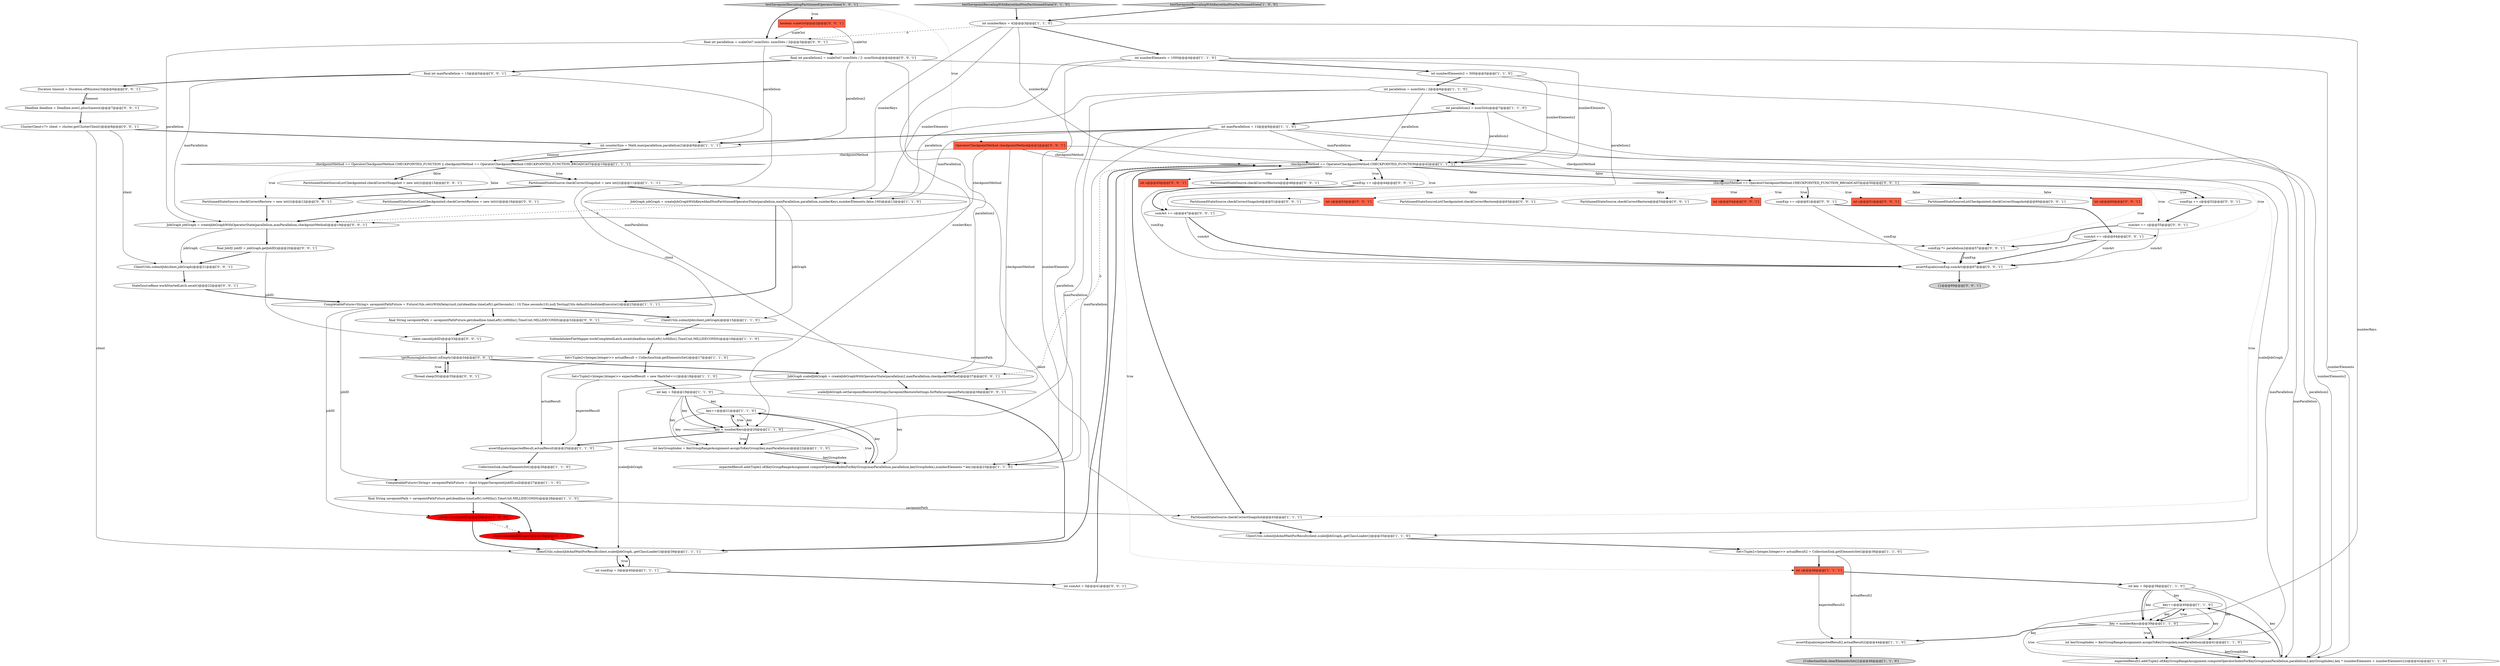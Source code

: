 digraph {
26 [style = filled, label = "key++@@@40@@@['1', '1', '0']", fillcolor = white, shape = ellipse image = "AAA0AAABBB1BBB"];
31 [style = filled, label = "Set<Tuple2<Integer,Integer>> actualResult2 = CollectionSink.getElementsSet()@@@36@@@['1', '1', '0']", fillcolor = white, shape = ellipse image = "AAA0AAABBB1BBB"];
19 [style = filled, label = "final String savepointPath = savepointPathFuture.get(deadline.timeLeft().toMillis(),TimeUnit.MILLISECONDS)@@@28@@@['1', '1', '0']", fillcolor = white, shape = ellipse image = "AAA0AAABBB1BBB"];
4 [style = filled, label = "SubtaskIndexFlatMapper.workCompletedLatch.await(deadline.timeLeft().toMillis(),TimeUnit.MILLISECONDS)@@@16@@@['1', '1', '0']", fillcolor = white, shape = ellipse image = "AAA0AAABBB1BBB"];
36 [style = filled, label = "Set<Tuple2<Integer,Integer>> actualResult = CollectionSink.getElementsSet()@@@17@@@['1', '1', '0']", fillcolor = white, shape = ellipse image = "AAA0AAABBB1BBB"];
20 [style = filled, label = "int counterSize = Math.max(parallelism,parallelism2)@@@9@@@['1', '1', '1']", fillcolor = white, shape = ellipse image = "AAA0AAABBB1BBB"];
30 [style = filled, label = "key++@@@21@@@['1', '1', '0']", fillcolor = white, shape = ellipse image = "AAA0AAABBB1BBB"];
66 [style = filled, label = "int c@@@43@@@['0', '0', '1']", fillcolor = tomato, shape = box image = "AAA0AAABBB3BBB"];
61 [style = filled, label = "PartitionedStateSourceListCheckpointed.checkCorrectRestore = new int((((@@@16@@@['0', '0', '1']", fillcolor = white, shape = ellipse image = "AAA0AAABBB3BBB"];
8 [style = filled, label = "expectedResult2.add(Tuple2.of(KeyGroupRangeAssignment.computeOperatorIndexForKeyGroup(maxParallelism,parallelism2,keyGroupIndex),key * (numberElements + numberElements2)))@@@42@@@['1', '1', '0']", fillcolor = white, shape = ellipse image = "AAA0AAABBB1BBB"];
75 [style = filled, label = "PartitionedStateSource.checkCorrectSnapshot@@@51@@@['0', '0', '1']", fillcolor = white, shape = ellipse image = "AAA0AAABBB3BBB"];
56 [style = filled, label = "PartitionedStateSource.checkCorrectRestore = new int((((@@@12@@@['0', '0', '1']", fillcolor = white, shape = ellipse image = "AAA0AAABBB3BBB"];
76 [style = filled, label = "Duration timeout = Duration.ofMinutes(3)@@@6@@@['0', '0', '1']", fillcolor = white, shape = ellipse image = "AAA0AAABBB3BBB"];
12 [style = filled, label = "checkpointMethod == OperatorCheckpointMethod.CHECKPOINTED_FUNCTION || checkpointMethod == OperatorCheckpointMethod.CHECKPOINTED_FUNCTION_BROADCAST@@@10@@@['1', '1', '1']", fillcolor = white, shape = diamond image = "AAA0AAABBB1BBB"];
52 [style = filled, label = "JobGraph scaledJobGraph = createJobGraphWithOperatorState(parallelism2,maxParallelism,checkpointMethod)@@@37@@@['0', '0', '1']", fillcolor = white, shape = ellipse image = "AAA0AAABBB3BBB"];
49 [style = filled, label = "final int maxParallelism = 13@@@5@@@['0', '0', '1']", fillcolor = white, shape = ellipse image = "AAA0AAABBB3BBB"];
54 [style = filled, label = "ClusterClient<?> client = cluster.getClusterClient()@@@8@@@['0', '0', '1']", fillcolor = white, shape = ellipse image = "AAA0AAABBB3BBB"];
28 [style = filled, label = "int numberElements2 = 500@@@5@@@['1', '1', '0']", fillcolor = white, shape = ellipse image = "AAA0AAABBB1BBB"];
53 [style = filled, label = "int sumAct = 0@@@41@@@['0', '0', '1']", fillcolor = white, shape = ellipse image = "AAA0AAABBB3BBB"];
27 [style = filled, label = "int key = 0@@@38@@@['1', '1', '0']", fillcolor = white, shape = ellipse image = "AAA0AAABBB1BBB"];
5 [style = filled, label = "int keyGroupIndex = KeyGroupRangeAssignment.assignToKeyGroup(key,maxParallelism)@@@41@@@['1', '1', '0']", fillcolor = white, shape = ellipse image = "AAA0AAABBB1BBB"];
41 [style = filled, label = "testSavepointRescalingWithKeyedAndNonPartitionedState['0', '1', '0']", fillcolor = lightgray, shape = diamond image = "AAA0AAABBB2BBB"];
46 [style = filled, label = "sumAct += c@@@55@@@['0', '0', '1']", fillcolor = white, shape = ellipse image = "AAA0AAABBB3BBB"];
68 [style = filled, label = "Deadline deadline = Deadline.now().plus(timeout)@@@7@@@['0', '0', '1']", fillcolor = white, shape = ellipse image = "AAA0AAABBB3BBB"];
59 [style = filled, label = "Thread.sleep(50)@@@35@@@['0', '0', '1']", fillcolor = white, shape = ellipse image = "AAA0AAABBB3BBB"];
71 [style = filled, label = "assertEquals(sumExp,sumAct)@@@67@@@['0', '0', '1']", fillcolor = white, shape = ellipse image = "AAA0AAABBB3BBB"];
42 [style = filled, label = "sumExp *= parallelism2@@@57@@@['0', '0', '1']", fillcolor = white, shape = ellipse image = "AAA0AAABBB3BBB"];
6 [style = filled, label = "int sumExp = 0@@@40@@@['1', '1', '1']", fillcolor = white, shape = ellipse image = "AAA0AAABBB1BBB"];
39 [style = filled, label = "CompletableFuture<String> savepointPathFuture = client.triggerSavepoint(jobID,null)@@@27@@@['1', '1', '0']", fillcolor = white, shape = ellipse image = "AAA0AAABBB1BBB"];
14 [style = filled, label = "{CollectionSink.clearElementsSet()}@@@46@@@['1', '1', '0']", fillcolor = lightgray, shape = ellipse image = "AAA0AAABBB1BBB"];
23 [style = filled, label = "int parallelism = numSlots / 2@@@6@@@['1', '1', '0']", fillcolor = white, shape = ellipse image = "AAA0AAABBB1BBB"];
33 [style = filled, label = "ClientUtils.submitJob(client,jobGraph)@@@15@@@['1', '1', '0']", fillcolor = white, shape = ellipse image = "AAA0AAABBB1BBB"];
80 [style = filled, label = "testSavepointRescalingPartitionedOperatorState['0', '0', '1']", fillcolor = lightgray, shape = diamond image = "AAA0AAABBB3BBB"];
16 [style = filled, label = "ClientUtils.submitJobAndWaitForResult(client,scaledJobGraph,.getClassLoader())@@@39@@@['1', '1', '1']", fillcolor = white, shape = ellipse image = "AAA0AAABBB1BBB"];
25 [style = filled, label = "int c@@@46@@@['1', '1', '1']", fillcolor = tomato, shape = box image = "AAA0AAABBB1BBB"];
74 [style = filled, label = "int c@@@63@@@['0', '0', '1']", fillcolor = tomato, shape = box image = "AAA0AAABBB3BBB"];
3 [style = filled, label = "int parallelism2 = numSlots@@@7@@@['1', '1', '0']", fillcolor = white, shape = ellipse image = "AAA0AAABBB1BBB"];
34 [style = filled, label = "ClientUtils.submitJobAndWaitForResult(client,scaledJobGraph,.getClassLoader())@@@35@@@['1', '1', '0']", fillcolor = white, shape = ellipse image = "AAA0AAABBB1BBB"];
55 [style = filled, label = "scaledJobGraph.setSavepointRestoreSettings(SavepointRestoreSettings.forPath(savepointPath))@@@38@@@['0', '0', '1']", fillcolor = white, shape = ellipse image = "AAA0AAABBB3BBB"];
32 [style = filled, label = "testSavepointRescalingWithKeyedAndNonPartitionedState['1', '0', '0']", fillcolor = lightgray, shape = diamond image = "AAA0AAABBB1BBB"];
82 [style = filled, label = "ClientUtils.submitJob(client,jobGraph)@@@21@@@['0', '0', '1']", fillcolor = white, shape = ellipse image = "AAA0AAABBB3BBB"];
44 [style = filled, label = "!getRunningJobs(client).isEmpty()@@@34@@@['0', '0', '1']", fillcolor = white, shape = diamond image = "AAA0AAABBB3BBB"];
64 [style = filled, label = "sumAct += c@@@47@@@['0', '0', '1']", fillcolor = white, shape = ellipse image = "AAA0AAABBB3BBB"];
65 [style = filled, label = "PartitionedStateSourceListCheckpointed.checkCorrectSnapshot = new int((((@@@15@@@['0', '0', '1']", fillcolor = white, shape = ellipse image = "AAA0AAABBB3BBB"];
58 [style = filled, label = "PartitionedStateSourceListCheckpointed.checkCorrectRestore@@@63@@@['0', '0', '1']", fillcolor = white, shape = ellipse image = "AAA0AAABBB3BBB"];
9 [style = filled, label = "checkpointMethod == OperatorCheckpointMethod.CHECKPOINTED_FUNCTION@@@42@@@['1', '1', '1']", fillcolor = white, shape = diamond image = "AAA0AAABBB1BBB"];
84 [style = filled, label = "PartitionedStateSource.checkCorrectRestore@@@54@@@['0', '0', '1']", fillcolor = white, shape = ellipse image = "AAA0AAABBB3BBB"];
81 [style = filled, label = "sumExp += c@@@61@@@['0', '0', '1']", fillcolor = white, shape = ellipse image = "AAA0AAABBB3BBB"];
21 [style = filled, label = "CompletableFuture<String> savepointPathFuture = FutureUtils.retryWithDelay(null,(int)deadline.timeLeft().getSeconds() / 10,Time.seconds(10),null,TestingUtils.defaultScheduledExecutor())@@@23@@@['1', '1', '1']", fillcolor = white, shape = ellipse image = "AAA0AAABBB1BBB"];
15 [style = filled, label = "JobGraph jobGraph = createJobGraphWithKeyedAndNonPartitionedOperatorState(parallelism,maxParallelism,parallelism,numberKeys,numberElements,false,100)@@@13@@@['1', '1', '0']", fillcolor = white, shape = ellipse image = "AAA0AAABBB1BBB"];
72 [style = filled, label = "final int parallelism = scaleOut? numSlots: numSlots / 2@@@3@@@['0', '0', '1']", fillcolor = white, shape = ellipse image = "AAA0AAABBB3BBB"];
1 [style = filled, label = "assertEquals(expectedResult2,actualResult2)@@@44@@@['1', '1', '0']", fillcolor = white, shape = ellipse image = "AAA0AAABBB1BBB"];
57 [style = filled, label = "client.cancel(jobID)@@@33@@@['0', '0', '1']", fillcolor = white, shape = ellipse image = "AAA0AAABBB3BBB"];
37 [style = filled, label = "key < numberKeys@@@20@@@['1', '1', '0']", fillcolor = white, shape = diamond image = "AAA0AAABBB1BBB"];
77 [style = filled, label = "JobGraph jobGraph = createJobGraphWithOperatorState(parallelism,maxParallelism,checkpointMethod)@@@19@@@['0', '0', '1']", fillcolor = white, shape = ellipse image = "AAA0AAABBB3BBB"];
60 [style = filled, label = "int c@@@54@@@['0', '0', '1']", fillcolor = tomato, shape = box image = "AAA0AAABBB3BBB"];
18 [style = filled, label = "key < numberKeys@@@39@@@['1', '1', '0']", fillcolor = white, shape = diamond image = "AAA0AAABBB1BBB"];
2 [style = filled, label = "int key = 0@@@19@@@['1', '1', '0']", fillcolor = white, shape = ellipse image = "AAA0AAABBB1BBB"];
22 [style = filled, label = "assertEquals(expectedResult,actualResult)@@@25@@@['1', '1', '0']", fillcolor = white, shape = ellipse image = "AAA0AAABBB1BBB"];
13 [style = filled, label = "int numberElements = 1000@@@4@@@['1', '1', '0']", fillcolor = white, shape = ellipse image = "AAA0AAABBB1BBB"];
51 [style = filled, label = "PartitionedStateSource.checkCorrectRestore@@@46@@@['0', '0', '1']", fillcolor = white, shape = ellipse image = "AAA0AAABBB3BBB"];
50 [style = filled, label = "final int parallelism2 = scaleOut? numSlots / 2: numSlots@@@4@@@['0', '0', '1']", fillcolor = white, shape = ellipse image = "AAA0AAABBB3BBB"];
47 [style = filled, label = "sumExp += c@@@52@@@['0', '0', '1']", fillcolor = white, shape = ellipse image = "AAA0AAABBB3BBB"];
17 [style = filled, label = "PartitionedStateSource.checkCorrectSnapshot@@@43@@@['1', '1', '1']", fillcolor = white, shape = ellipse image = "AAA0AAABBB1BBB"];
10 [style = filled, label = "client.cancel(jobID)@@@29@@@['1', '0', '0']", fillcolor = red, shape = ellipse image = "AAA1AAABBB1BBB"];
73 [style = filled, label = "final JobID jobID = jobGraph.getJobID()@@@20@@@['0', '0', '1']", fillcolor = white, shape = ellipse image = "AAA0AAABBB3BBB"];
11 [style = filled, label = "PartitionedStateSource.checkCorrectSnapshot = new int((((@@@11@@@['1', '1', '1']", fillcolor = white, shape = ellipse image = "AAA0AAABBB1BBB"];
63 [style = filled, label = "final String savepointPath = savepointPathFuture.get(deadline.timeLeft().toMillis(),TimeUnit.MILLISECONDS)@@@32@@@['0', '0', '1']", fillcolor = white, shape = ellipse image = "AAA0AAABBB3BBB"];
35 [style = filled, label = "int numberKeys = 42@@@3@@@['1', '1', '0']", fillcolor = white, shape = ellipse image = "AAA0AAABBB1BBB"];
78 [style = filled, label = "sumExp += c@@@44@@@['0', '0', '1']", fillcolor = white, shape = ellipse image = "AAA0AAABBB3BBB"];
48 [style = filled, label = "{}@@@69@@@['0', '0', '1']", fillcolor = lightgray, shape = ellipse image = "AAA0AAABBB3BBB"];
0 [style = filled, label = "int maxParallelism = 13@@@8@@@['1', '1', '0']", fillcolor = white, shape = ellipse image = "AAA0AAABBB1BBB"];
40 [style = filled, label = "client.cancel(jobID).get()@@@29@@@['0', '1', '0']", fillcolor = red, shape = ellipse image = "AAA1AAABBB2BBB"];
38 [style = filled, label = "CollectionSink.clearElementsSet()@@@26@@@['1', '1', '0']", fillcolor = white, shape = ellipse image = "AAA0AAABBB1BBB"];
29 [style = filled, label = "Set<Tuple2<Integer,Integer>> expectedResult = new HashSet<>()@@@18@@@['1', '1', '0']", fillcolor = white, shape = ellipse image = "AAA0AAABBB1BBB"];
45 [style = filled, label = "int c@@@51@@@['0', '0', '1']", fillcolor = tomato, shape = box image = "AAA0AAABBB3BBB"];
69 [style = filled, label = "StateSourceBase.workStartedLatch.await()@@@22@@@['0', '0', '1']", fillcolor = white, shape = ellipse image = "AAA0AAABBB3BBB"];
7 [style = filled, label = "int keyGroupIndex = KeyGroupRangeAssignment.assignToKeyGroup(key,maxParallelism)@@@22@@@['1', '1', '0']", fillcolor = white, shape = ellipse image = "AAA0AAABBB1BBB"];
62 [style = filled, label = "OperatorCheckpointMethod checkpointMethod@@@2@@@['0', '0', '1']", fillcolor = tomato, shape = box image = "AAA0AAABBB3BBB"];
67 [style = filled, label = "boolean scaleOut@@@2@@@['0', '0', '1']", fillcolor = tomato, shape = box image = "AAA0AAABBB3BBB"];
79 [style = filled, label = "sumAct += c@@@64@@@['0', '0', '1']", fillcolor = white, shape = ellipse image = "AAA0AAABBB3BBB"];
43 [style = filled, label = "PartitionedStateSourceListCheckpointed.checkCorrectSnapshot@@@60@@@['0', '0', '1']", fillcolor = white, shape = ellipse image = "AAA0AAABBB3BBB"];
70 [style = filled, label = "checkpointMethod == OperatorCheckpointMethod.CHECKPOINTED_FUNCTION_BROADCAST@@@50@@@['0', '0', '1']", fillcolor = white, shape = diamond image = "AAA0AAABBB3BBB"];
83 [style = filled, label = "int c@@@60@@@['0', '0', '1']", fillcolor = tomato, shape = box image = "AAA0AAABBB3BBB"];
24 [style = filled, label = "expectedResult.add(Tuple2.of(KeyGroupRangeAssignment.computeOperatorIndexForKeyGroup(maxParallelism,parallelism,keyGroupIndex),numberElements * key))@@@23@@@['1', '1', '0']", fillcolor = white, shape = ellipse image = "AAA0AAABBB1BBB"];
32->35 [style = bold, label=""];
73->82 [style = bold, label=""];
39->19 [style = bold, label=""];
42->71 [style = bold, label=""];
27->26 [style = solid, label="key"];
69->21 [style = bold, label=""];
26->18 [style = solid, label="key"];
9->64 [style = dotted, label="true"];
12->65 [style = dotted, label="false"];
76->68 [style = bold, label=""];
15->21 [style = bold, label=""];
36->29 [style = bold, label=""];
62->70 [style = solid, label="checkpointMethod"];
70->75 [style = dotted, label="true"];
9->52 [style = dashed, label="0"];
70->58 [style = dotted, label="false"];
12->56 [style = dotted, label="true"];
27->5 [style = solid, label="key"];
52->55 [style = bold, label=""];
71->48 [style = bold, label=""];
2->37 [style = solid, label="key"];
35->9 [style = solid, label="numberKeys"];
23->24 [style = solid, label="parallelism"];
38->39 [style = bold, label=""];
77->82 [style = solid, label="jobGraph"];
35->18 [style = solid, label="numberKeys"];
24->30 [style = bold, label=""];
9->70 [style = bold, label=""];
20->12 [style = solid, label="timeout"];
35->72 [style = dashed, label="0"];
35->37 [style = solid, label="numberKeys"];
29->2 [style = bold, label=""];
40->16 [style = bold, label=""];
70->74 [style = dotted, label="false"];
80->62 [style = dotted, label="true"];
9->78 [style = bold, label=""];
81->79 [style = bold, label=""];
2->30 [style = solid, label="key"];
4->36 [style = bold, label=""];
70->45 [style = dotted, label="true"];
27->18 [style = solid, label="key"];
0->7 [style = solid, label="maxParallelism"];
67->72 [style = solid, label="scaleOut"];
42->71 [style = solid, label="sumExp"];
16->9 [style = bold, label=""];
73->57 [style = solid, label="jobID"];
46->42 [style = bold, label=""];
5->8 [style = solid, label="keyGroupIndex"];
64->71 [style = bold, label=""];
70->46 [style = dotted, label="true"];
13->8 [style = solid, label="numberElements"];
11->56 [style = bold, label=""];
37->7 [style = dotted, label="true"];
49->52 [style = solid, label="maxParallelism"];
54->16 [style = solid, label="client"];
16->6 [style = bold, label=""];
78->71 [style = solid, label="sumExp"];
12->11 [style = bold, label=""];
9->17 [style = bold, label=""];
34->31 [style = bold, label=""];
23->3 [style = bold, label=""];
0->24 [style = solid, label="maxParallelism"];
18->8 [style = dotted, label="true"];
50->49 [style = bold, label=""];
72->50 [style = bold, label=""];
3->0 [style = bold, label=""];
21->39 [style = solid, label="jobID"];
50->20 [style = solid, label="parallelism2"];
12->11 [style = dotted, label="true"];
54->82 [style = solid, label="client"];
28->8 [style = solid, label="numberElements2"];
25->27 [style = bold, label=""];
22->38 [style = bold, label=""];
6->53 [style = bold, label=""];
7->24 [style = bold, label=""];
17->34 [style = bold, label=""];
3->9 [style = solid, label="parallelism2"];
72->20 [style = solid, label="parallelism"];
12->65 [style = bold, label=""];
70->81 [style = bold, label=""];
30->37 [style = solid, label="key"];
80->67 [style = dotted, label="true"];
18->1 [style = bold, label=""];
62->77 [style = solid, label="checkpointMethod"];
18->26 [style = dotted, label="true"];
35->15 [style = solid, label="numberKeys"];
0->15 [style = solid, label="maxParallelism"];
0->20 [style = bold, label=""];
27->8 [style = solid, label="key"];
18->5 [style = dotted, label="true"];
65->61 [style = bold, label=""];
59->44 [style = bold, label=""];
11->34 [style = solid, label="client"];
70->60 [style = dotted, label="true"];
23->9 [style = solid, label="parallelism"];
70->42 [style = dotted, label="true"];
67->50 [style = solid, label="scaleOut"];
27->18 [style = bold, label=""];
62->12 [style = solid, label="checkpointMethod"];
26->8 [style = solid, label="key"];
31->25 [style = bold, label=""];
50->52 [style = solid, label="parallelism2"];
13->15 [style = solid, label="numberElements"];
80->72 [style = bold, label=""];
77->73 [style = bold, label=""];
33->4 [style = bold, label=""];
3->8 [style = solid, label="parallelism2"];
63->57 [style = bold, label=""];
26->18 [style = bold, label=""];
78->64 [style = bold, label=""];
70->43 [style = dotted, label="false"];
19->10 [style = bold, label=""];
0->8 [style = solid, label="maxParallelism"];
21->10 [style = solid, label="jobID"];
64->71 [style = solid, label="sumAct"];
2->24 [style = solid, label="key"];
56->77 [style = bold, label=""];
26->5 [style = solid, label="key"];
37->7 [style = bold, label=""];
70->47 [style = dotted, label="true"];
37->22 [style = bold, label=""];
12->61 [style = dotted, label="false"];
9->51 [style = dotted, label="true"];
81->71 [style = solid, label="sumExp"];
28->9 [style = solid, label="numberElements2"];
11->33 [style = solid, label="client"];
10->40 [style = dashed, label="0"];
10->16 [style = bold, label=""];
28->23 [style = bold, label=""];
25->1 [style = solid, label="expectedResult2"];
70->47 [style = bold, label=""];
31->1 [style = solid, label="actualResult2"];
79->71 [style = solid, label="sumAct"];
44->59 [style = dotted, label="true"];
9->34 [style = solid, label="scaledJobGraph"];
70->84 [style = dotted, label="true"];
19->17 [style = solid, label="savepointPath"];
55->16 [style = bold, label=""];
79->71 [style = bold, label=""];
19->40 [style = bold, label=""];
53->9 [style = bold, label=""];
29->22 [style = solid, label="expectedResult"];
63->55 [style = solid, label="savepointPath"];
70->81 [style = dotted, label="true"];
41->35 [style = bold, label=""];
5->8 [style = bold, label=""];
0->5 [style = solid, label="maxParallelism"];
49->76 [style = bold, label=""];
52->16 [style = solid, label="scaledJobGraph"];
37->24 [style = dotted, label="true"];
30->7 [style = solid, label="key"];
21->33 [style = bold, label=""];
9->17 [style = dotted, label="true"];
15->77 [style = dashed, label="0"];
30->24 [style = solid, label="key"];
47->46 [style = bold, label=""];
54->20 [style = bold, label=""];
36->22 [style = solid, label="actualResult"];
30->37 [style = bold, label=""];
0->9 [style = solid, label="maxParallelism"];
70->79 [style = dotted, label="true"];
23->15 [style = solid, label="parallelism"];
11->15 [style = bold, label=""];
62->52 [style = solid, label="checkpointMethod"];
50->42 [style = solid, label="parallelism2"];
37->30 [style = dotted, label="true"];
9->25 [style = dotted, label="true"];
61->77 [style = bold, label=""];
9->70 [style = dotted, label="false"];
7->24 [style = solid, label="keyGroupIndex"];
9->78 [style = dotted, label="true"];
76->68 [style = solid, label="timeout"];
21->63 [style = bold, label=""];
13->24 [style = solid, label="numberElements"];
6->16 [style = bold, label=""];
82->69 [style = bold, label=""];
18->5 [style = bold, label=""];
2->7 [style = solid, label="key"];
70->83 [style = dotted, label="false"];
20->12 [style = bold, label=""];
44->52 [style = bold, label=""];
62->9 [style = solid, label="checkpointMethod"];
49->77 [style = solid, label="maxParallelism"];
13->9 [style = solid, label="numberElements"];
57->44 [style = bold, label=""];
1->14 [style = bold, label=""];
46->71 [style = solid, label="sumAct"];
2->37 [style = bold, label=""];
35->13 [style = bold, label=""];
9->66 [style = dotted, label="true"];
68->54 [style = bold, label=""];
15->33 [style = solid, label="jobGraph"];
16->6 [style = dotted, label="true"];
13->28 [style = bold, label=""];
44->59 [style = bold, label=""];
8->26 [style = bold, label=""];
72->77 [style = solid, label="parallelism"];
}
